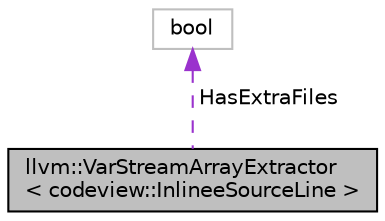 digraph "llvm::VarStreamArrayExtractor&lt; codeview::InlineeSourceLine &gt;"
{
 // LATEX_PDF_SIZE
  bgcolor="transparent";
  edge [fontname="Helvetica",fontsize="10",labelfontname="Helvetica",labelfontsize="10"];
  node [fontname="Helvetica",fontsize="10",shape=record];
  Node1 [label="llvm::VarStreamArrayExtractor\l\< codeview::InlineeSourceLine \>",height=0.2,width=0.4,color="black", fillcolor="grey75", style="filled", fontcolor="black",tooltip=" "];
  Node2 -> Node1 [dir="back",color="darkorchid3",fontsize="10",style="dashed",label=" HasExtraFiles" ,fontname="Helvetica"];
  Node2 [label="bool",height=0.2,width=0.4,color="grey75",tooltip=" "];
}
